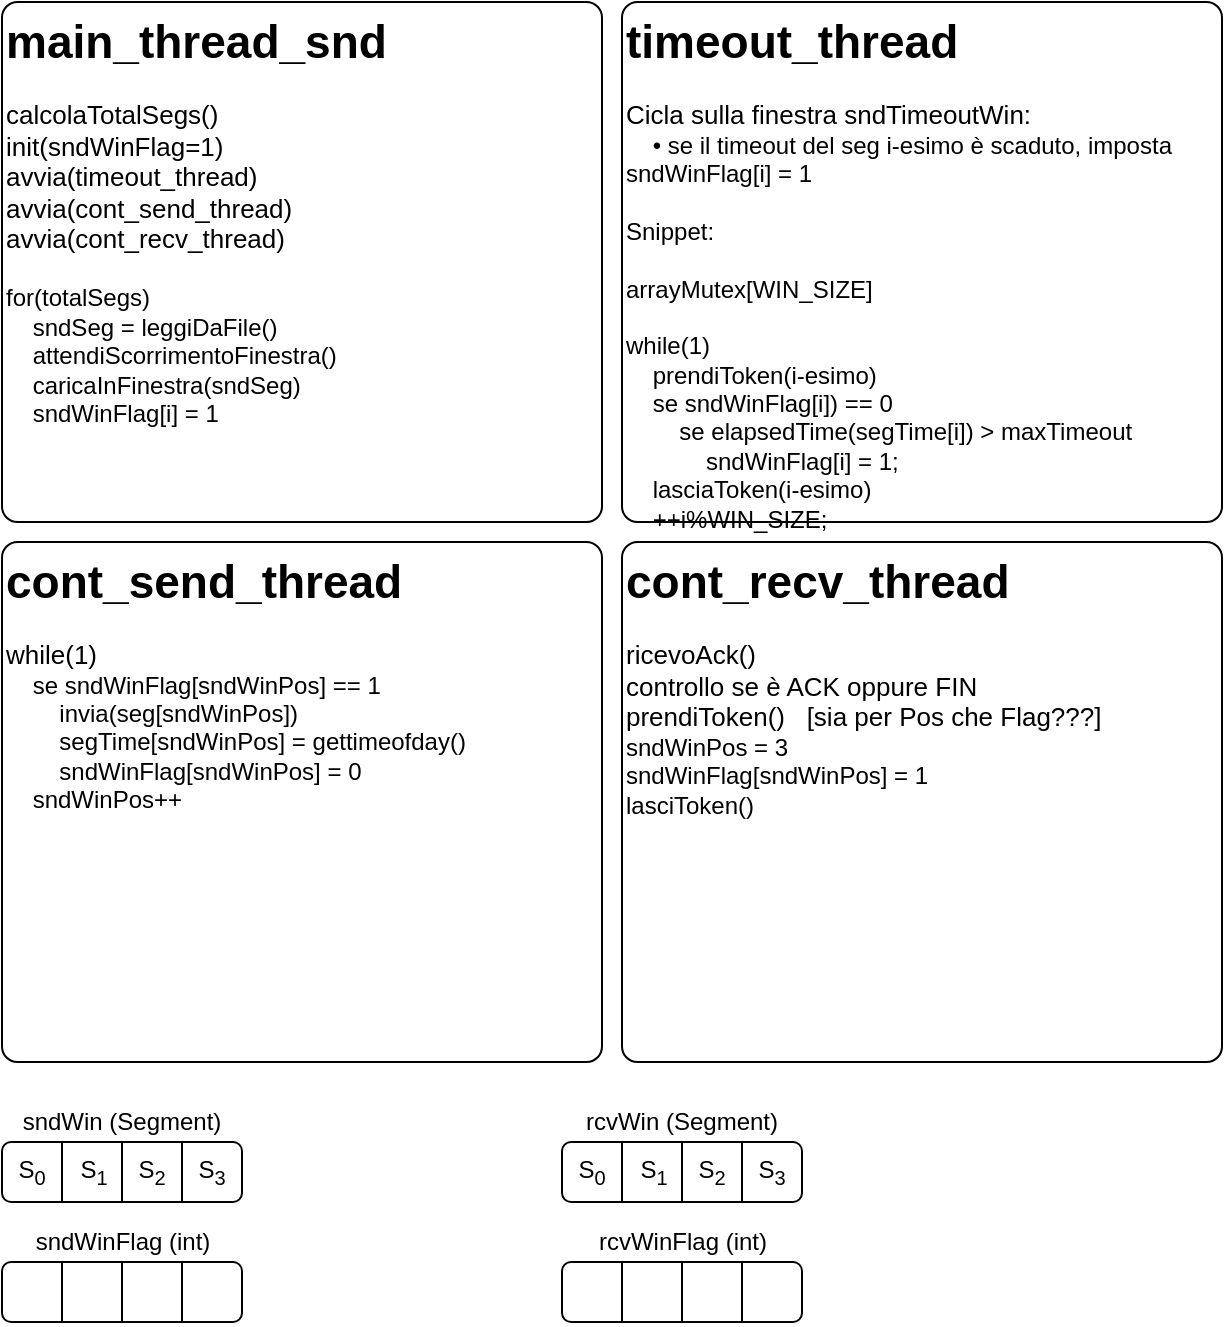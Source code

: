 <mxfile version="13.10.3" type="device"><diagram id="oElAAvGD3jUjUyA26BGH" name="Page-1"><mxGraphModel dx="981" dy="526" grid="1" gridSize="10" guides="1" tooltips="1" connect="1" arrows="1" fold="1" page="1" pageScale="1" pageWidth="827" pageHeight="1169" math="0" shadow="0"><root><mxCell id="0"/><mxCell id="1" parent="0"/><mxCell id="gKvE2b5aLqqZ_cKU4WWe-1" value="" style="rounded=1;whiteSpace=wrap;html=1;" parent="1" vertex="1"><mxGeometry x="10" y="580" width="120" height="30" as="geometry"/></mxCell><mxCell id="gKvE2b5aLqqZ_cKU4WWe-2" value="sndWin (Segment)" style="text;html=1;strokeColor=none;fillColor=none;align=center;verticalAlign=middle;whiteSpace=wrap;rounded=0;" parent="1" vertex="1"><mxGeometry x="15" y="560" width="110" height="20" as="geometry"/></mxCell><mxCell id="gKvE2b5aLqqZ_cKU4WWe-3" value="" style="endArrow=none;html=1;entryX=0.25;entryY=0;entryDx=0;entryDy=0;exitX=0.25;exitY=1;exitDx=0;exitDy=0;" parent="1" source="gKvE2b5aLqqZ_cKU4WWe-1" target="gKvE2b5aLqqZ_cKU4WWe-1" edge="1"><mxGeometry width="50" height="50" relative="1" as="geometry"><mxPoint x="250" y="720" as="sourcePoint"/><mxPoint x="300" y="670" as="targetPoint"/></mxGeometry></mxCell><mxCell id="gKvE2b5aLqqZ_cKU4WWe-4" value="" style="endArrow=none;html=1;entryX=0.5;entryY=0;entryDx=0;entryDy=0;exitX=0.5;exitY=1;exitDx=0;exitDy=0;" parent="1" source="gKvE2b5aLqqZ_cKU4WWe-1" target="gKvE2b5aLqqZ_cKU4WWe-1" edge="1"><mxGeometry width="50" height="50" relative="1" as="geometry"><mxPoint x="250" y="720" as="sourcePoint"/><mxPoint x="300" y="670" as="targetPoint"/></mxGeometry></mxCell><mxCell id="gKvE2b5aLqqZ_cKU4WWe-5" value="" style="endArrow=none;html=1;entryX=0.75;entryY=0;entryDx=0;entryDy=0;exitX=0.75;exitY=1;exitDx=0;exitDy=0;" parent="1" source="gKvE2b5aLqqZ_cKU4WWe-1" target="gKvE2b5aLqqZ_cKU4WWe-1" edge="1"><mxGeometry width="50" height="50" relative="1" as="geometry"><mxPoint x="250" y="720" as="sourcePoint"/><mxPoint x="300" y="670" as="targetPoint"/></mxGeometry></mxCell><mxCell id="gKvE2b5aLqqZ_cKU4WWe-7" value="" style="rounded=1;whiteSpace=wrap;html=1;" parent="1" vertex="1"><mxGeometry x="290" y="580" width="120" height="30" as="geometry"/></mxCell><mxCell id="gKvE2b5aLqqZ_cKU4WWe-9" value="" style="endArrow=none;html=1;entryX=0.25;entryY=0;entryDx=0;entryDy=0;exitX=0.25;exitY=1;exitDx=0;exitDy=0;" parent="1" source="gKvE2b5aLqqZ_cKU4WWe-7" target="gKvE2b5aLqqZ_cKU4WWe-7" edge="1"><mxGeometry width="50" height="50" relative="1" as="geometry"><mxPoint x="530" y="720" as="sourcePoint"/><mxPoint x="580" y="670" as="targetPoint"/></mxGeometry></mxCell><mxCell id="gKvE2b5aLqqZ_cKU4WWe-10" value="" style="endArrow=none;html=1;entryX=0.5;entryY=0;entryDx=0;entryDy=0;exitX=0.5;exitY=1;exitDx=0;exitDy=0;" parent="1" source="gKvE2b5aLqqZ_cKU4WWe-7" target="gKvE2b5aLqqZ_cKU4WWe-7" edge="1"><mxGeometry width="50" height="50" relative="1" as="geometry"><mxPoint x="530" y="720" as="sourcePoint"/><mxPoint x="580" y="670" as="targetPoint"/></mxGeometry></mxCell><mxCell id="gKvE2b5aLqqZ_cKU4WWe-11" value="" style="endArrow=none;html=1;entryX=0.75;entryY=0;entryDx=0;entryDy=0;exitX=0.75;exitY=1;exitDx=0;exitDy=0;" parent="1" source="gKvE2b5aLqqZ_cKU4WWe-7" target="gKvE2b5aLqqZ_cKU4WWe-7" edge="1"><mxGeometry width="50" height="50" relative="1" as="geometry"><mxPoint x="530" y="720" as="sourcePoint"/><mxPoint x="580" y="670" as="targetPoint"/></mxGeometry></mxCell><mxCell id="gKvE2b5aLqqZ_cKU4WWe-13" value="" style="rounded=1;whiteSpace=wrap;html=1;" parent="1" vertex="1"><mxGeometry x="10" y="640" width="120" height="30" as="geometry"/></mxCell><mxCell id="gKvE2b5aLqqZ_cKU4WWe-14" value="sndWinFlag (int)" style="text;html=1;strokeColor=none;fillColor=none;align=center;verticalAlign=middle;whiteSpace=wrap;rounded=0;" parent="1" vertex="1"><mxGeometry x="22.5" y="620" width="95" height="20" as="geometry"/></mxCell><mxCell id="gKvE2b5aLqqZ_cKU4WWe-15" value="" style="endArrow=none;html=1;entryX=0.25;entryY=0;entryDx=0;entryDy=0;exitX=0.25;exitY=1;exitDx=0;exitDy=0;" parent="1" source="gKvE2b5aLqqZ_cKU4WWe-13" target="gKvE2b5aLqqZ_cKU4WWe-13" edge="1"><mxGeometry width="50" height="50" relative="1" as="geometry"><mxPoint x="250" y="780" as="sourcePoint"/><mxPoint x="300" y="730" as="targetPoint"/></mxGeometry></mxCell><mxCell id="gKvE2b5aLqqZ_cKU4WWe-16" value="" style="endArrow=none;html=1;entryX=0.5;entryY=0;entryDx=0;entryDy=0;exitX=0.5;exitY=1;exitDx=0;exitDy=0;" parent="1" source="gKvE2b5aLqqZ_cKU4WWe-13" target="gKvE2b5aLqqZ_cKU4WWe-13" edge="1"><mxGeometry width="50" height="50" relative="1" as="geometry"><mxPoint x="250" y="780" as="sourcePoint"/><mxPoint x="300" y="730" as="targetPoint"/></mxGeometry></mxCell><mxCell id="gKvE2b5aLqqZ_cKU4WWe-17" value="" style="endArrow=none;html=1;entryX=0.75;entryY=0;entryDx=0;entryDy=0;exitX=0.75;exitY=1;exitDx=0;exitDy=0;" parent="1" source="gKvE2b5aLqqZ_cKU4WWe-13" target="gKvE2b5aLqqZ_cKU4WWe-13" edge="1"><mxGeometry width="50" height="50" relative="1" as="geometry"><mxPoint x="250" y="780" as="sourcePoint"/><mxPoint x="300" y="730" as="targetPoint"/></mxGeometry></mxCell><mxCell id="gKvE2b5aLqqZ_cKU4WWe-18" value="" style="rounded=1;whiteSpace=wrap;html=1;" parent="1" vertex="1"><mxGeometry x="290" y="640" width="120" height="30" as="geometry"/></mxCell><mxCell id="gKvE2b5aLqqZ_cKU4WWe-20" value="" style="endArrow=none;html=1;entryX=0.25;entryY=0;entryDx=0;entryDy=0;exitX=0.25;exitY=1;exitDx=0;exitDy=0;" parent="1" source="gKvE2b5aLqqZ_cKU4WWe-18" target="gKvE2b5aLqqZ_cKU4WWe-18" edge="1"><mxGeometry width="50" height="50" relative="1" as="geometry"><mxPoint x="530" y="780" as="sourcePoint"/><mxPoint x="580" y="730" as="targetPoint"/></mxGeometry></mxCell><mxCell id="gKvE2b5aLqqZ_cKU4WWe-21" value="" style="endArrow=none;html=1;entryX=0.5;entryY=0;entryDx=0;entryDy=0;exitX=0.5;exitY=1;exitDx=0;exitDy=0;" parent="1" source="gKvE2b5aLqqZ_cKU4WWe-18" target="gKvE2b5aLqqZ_cKU4WWe-18" edge="1"><mxGeometry width="50" height="50" relative="1" as="geometry"><mxPoint x="530" y="780" as="sourcePoint"/><mxPoint x="580" y="730" as="targetPoint"/></mxGeometry></mxCell><mxCell id="gKvE2b5aLqqZ_cKU4WWe-22" value="" style="endArrow=none;html=1;entryX=0.75;entryY=0;entryDx=0;entryDy=0;exitX=0.75;exitY=1;exitDx=0;exitDy=0;" parent="1" source="gKvE2b5aLqqZ_cKU4WWe-18" target="gKvE2b5aLqqZ_cKU4WWe-18" edge="1"><mxGeometry width="50" height="50" relative="1" as="geometry"><mxPoint x="530" y="780" as="sourcePoint"/><mxPoint x="580" y="730" as="targetPoint"/></mxGeometry></mxCell><mxCell id="gKvE2b5aLqqZ_cKU4WWe-24" value="rcvWin (Segment)" style="text;html=1;strokeColor=none;fillColor=none;align=center;verticalAlign=middle;whiteSpace=wrap;rounded=0;" parent="1" vertex="1"><mxGeometry x="295" y="560" width="110" height="20" as="geometry"/></mxCell><mxCell id="gKvE2b5aLqqZ_cKU4WWe-25" value="rcvWinFlag (int)" style="text;html=1;strokeColor=none;fillColor=none;align=center;verticalAlign=middle;whiteSpace=wrap;rounded=0;" parent="1" vertex="1"><mxGeometry x="302.5" y="620" width="95" height="20" as="geometry"/></mxCell><mxCell id="gKvE2b5aLqqZ_cKU4WWe-26" value="S&lt;sub&gt;0&lt;/sub&gt;" style="text;html=1;strokeColor=none;fillColor=none;align=center;verticalAlign=middle;whiteSpace=wrap;rounded=0;" parent="1" vertex="1"><mxGeometry x="15" y="585" width="20" height="20" as="geometry"/></mxCell><mxCell id="gKvE2b5aLqqZ_cKU4WWe-27" value="S&lt;sub&gt;1&lt;/sub&gt;" style="text;html=1;strokeColor=none;fillColor=none;align=center;verticalAlign=middle;whiteSpace=wrap;rounded=0;" parent="1" vertex="1"><mxGeometry x="46" y="585" width="20" height="20" as="geometry"/></mxCell><mxCell id="gKvE2b5aLqqZ_cKU4WWe-28" value="S&lt;sub&gt;2&lt;/sub&gt;" style="text;html=1;strokeColor=none;fillColor=none;align=center;verticalAlign=middle;whiteSpace=wrap;rounded=0;" parent="1" vertex="1"><mxGeometry x="75" y="585" width="20" height="20" as="geometry"/></mxCell><mxCell id="gKvE2b5aLqqZ_cKU4WWe-29" value="S&lt;sub&gt;3&lt;/sub&gt;" style="text;html=1;strokeColor=none;fillColor=none;align=center;verticalAlign=middle;whiteSpace=wrap;rounded=0;" parent="1" vertex="1"><mxGeometry x="105" y="585" width="20" height="20" as="geometry"/></mxCell><mxCell id="gKvE2b5aLqqZ_cKU4WWe-30" value="S&lt;sub&gt;0&lt;/sub&gt;" style="text;html=1;strokeColor=none;fillColor=none;align=center;verticalAlign=middle;whiteSpace=wrap;rounded=0;" parent="1" vertex="1"><mxGeometry x="295" y="585" width="20" height="20" as="geometry"/></mxCell><mxCell id="gKvE2b5aLqqZ_cKU4WWe-31" value="S&lt;sub&gt;1&lt;/sub&gt;" style="text;html=1;strokeColor=none;fillColor=none;align=center;verticalAlign=middle;whiteSpace=wrap;rounded=0;" parent="1" vertex="1"><mxGeometry x="326" y="585" width="20" height="20" as="geometry"/></mxCell><mxCell id="gKvE2b5aLqqZ_cKU4WWe-32" value="S&lt;sub&gt;2&lt;/sub&gt;" style="text;html=1;strokeColor=none;fillColor=none;align=center;verticalAlign=middle;whiteSpace=wrap;rounded=0;" parent="1" vertex="1"><mxGeometry x="355" y="585" width="20" height="20" as="geometry"/></mxCell><mxCell id="gKvE2b5aLqqZ_cKU4WWe-33" value="S&lt;sub&gt;3&lt;/sub&gt;" style="text;html=1;strokeColor=none;fillColor=none;align=center;verticalAlign=middle;whiteSpace=wrap;rounded=0;" parent="1" vertex="1"><mxGeometry x="385" y="585" width="20" height="20" as="geometry"/></mxCell><mxCell id="gKvE2b5aLqqZ_cKU4WWe-41" value="&lt;font&gt;&lt;b&gt;&lt;font style=&quot;font-size: 23px&quot;&gt;main_thread_snd&lt;/font&gt;&lt;/b&gt;&lt;br&gt;&lt;br&gt;&lt;font style=&quot;font-size: 13px&quot;&gt;calcolaTotalSegs()&lt;br&gt;init(sndWinFlag=1)&lt;br&gt;avvia(timeout_thread)&lt;br&gt;avvia(cont_send_thread)&lt;br&gt;&lt;/font&gt;&lt;span style=&quot;font-size: 13px&quot;&gt;avvia(cont_recv_thread)&lt;/span&gt;&lt;br style=&quot;font-size: 13px&quot;&gt;&lt;br&gt;for(totalSegs)&lt;br&gt;&amp;nbsp; &amp;nbsp; sndSeg = leggiDaFile()&lt;br&gt;&amp;nbsp; &amp;nbsp; attendiScorrimentoFinestra()&lt;br&gt;&amp;nbsp; &amp;nbsp; caricaInFinestra(sndSeg)&lt;br&gt;&amp;nbsp; &amp;nbsp; sndWinFlag[i] = 1&lt;br&gt;&lt;/font&gt;" style="rounded=1;whiteSpace=wrap;html=1;align=left;verticalAlign=top;arcSize=3;" parent="1" vertex="1"><mxGeometry x="10" y="10" width="300" height="260" as="geometry"/></mxCell><mxCell id="gKvE2b5aLqqZ_cKU4WWe-45" value="&lt;font&gt;&lt;span style=&quot;font-size: 23px&quot;&gt;&lt;b&gt;timeout_thread&lt;/b&gt;&lt;/span&gt;&lt;br&gt;&lt;br&gt;&lt;span style=&quot;font-size: 13px&quot;&gt;Cicla sulla finestra sndTimeoutWin:&lt;br&gt;&lt;/span&gt;&amp;nbsp; &amp;nbsp; • se il timeout del seg i-esimo è scaduto, imposta sndWinFlag[i] = 1&lt;br&gt;&lt;br&gt;Snippet:&lt;br&gt;&lt;br&gt;arrayMutex[WIN_SIZE]&lt;br&gt;&lt;br&gt;while(1)&lt;br&gt;&amp;nbsp; &amp;nbsp; prendiToken(i-esimo)&lt;br&gt;&amp;nbsp; &amp;nbsp; se sndWinFlag[i]) == 0&lt;br&gt;&amp;nbsp; &amp;nbsp; &amp;nbsp; &amp;nbsp; se elapsedTime(segTime[i]) &amp;gt; maxTimeout&lt;br&gt;&amp;nbsp; &amp;nbsp; &amp;nbsp; &amp;nbsp; &amp;nbsp; &amp;nbsp; sndWinFlag[i] = 1;&lt;br&gt;&amp;nbsp; &amp;nbsp; lasciaToken(i-esimo)&lt;br&gt;&amp;nbsp; &amp;nbsp; ++i%WIN_SIZE;&lt;br&gt;&lt;/font&gt;" style="rounded=1;whiteSpace=wrap;html=1;align=left;verticalAlign=top;arcSize=3;labelBorderColor=none;" parent="1" vertex="1"><mxGeometry x="320" y="10" width="300" height="260" as="geometry"/></mxCell><mxCell id="gKvE2b5aLqqZ_cKU4WWe-46" value="&lt;font&gt;&lt;span style=&quot;font-size: 23px&quot;&gt;&lt;b&gt;cont_send_thread&lt;/b&gt;&lt;/span&gt;&lt;br&gt;&lt;br&gt;&lt;span style=&quot;font-size: 13px&quot;&gt;while(1)&lt;br&gt;&lt;/span&gt;&amp;nbsp; &amp;nbsp; se sndWinFlag[sndWinPos] == 1&lt;br&gt;&amp;nbsp; &amp;nbsp; &amp;nbsp; &amp;nbsp; invia(seg[sndWinPos])&lt;br&gt;&amp;nbsp; &amp;nbsp; &amp;nbsp; &amp;nbsp; segTime[sndWinPos] = gettimeofday()&lt;br&gt;&amp;nbsp; &amp;nbsp; &amp;nbsp; &amp;nbsp; sndWinFlag[sndWinPos] = 0&lt;br&gt;&amp;nbsp; &amp;nbsp; sndWinPos++&lt;br&gt;&lt;/font&gt;" style="rounded=1;whiteSpace=wrap;html=1;align=left;verticalAlign=top;arcSize=3;" parent="1" vertex="1"><mxGeometry x="10" y="280" width="300" height="260" as="geometry"/></mxCell><mxCell id="gKvE2b5aLqqZ_cKU4WWe-48" value="&lt;font&gt;&lt;b style=&quot;font-size: 23px&quot;&gt;cont_recv_thread&lt;/b&gt;&lt;br&gt;&lt;br&gt;&lt;span style=&quot;font-size: 13px&quot;&gt;ricevoAck()&lt;br&gt;controllo se è ACK oppure FIN&lt;br&gt;prendiToken()&amp;nbsp; &amp;nbsp;[sia per Pos che Flag???]&lt;br&gt;&lt;/span&gt;sndWinPos = 3&lt;br&gt;sndWinFlag[sndWinPos] = 1&lt;br&gt;lasciToken()&lt;br&gt;&lt;br&gt;&lt;/font&gt;" style="rounded=1;whiteSpace=wrap;html=1;align=left;verticalAlign=top;arcSize=3;" parent="1" vertex="1"><mxGeometry x="320" y="280" width="300" height="260" as="geometry"/></mxCell></root></mxGraphModel></diagram></mxfile>